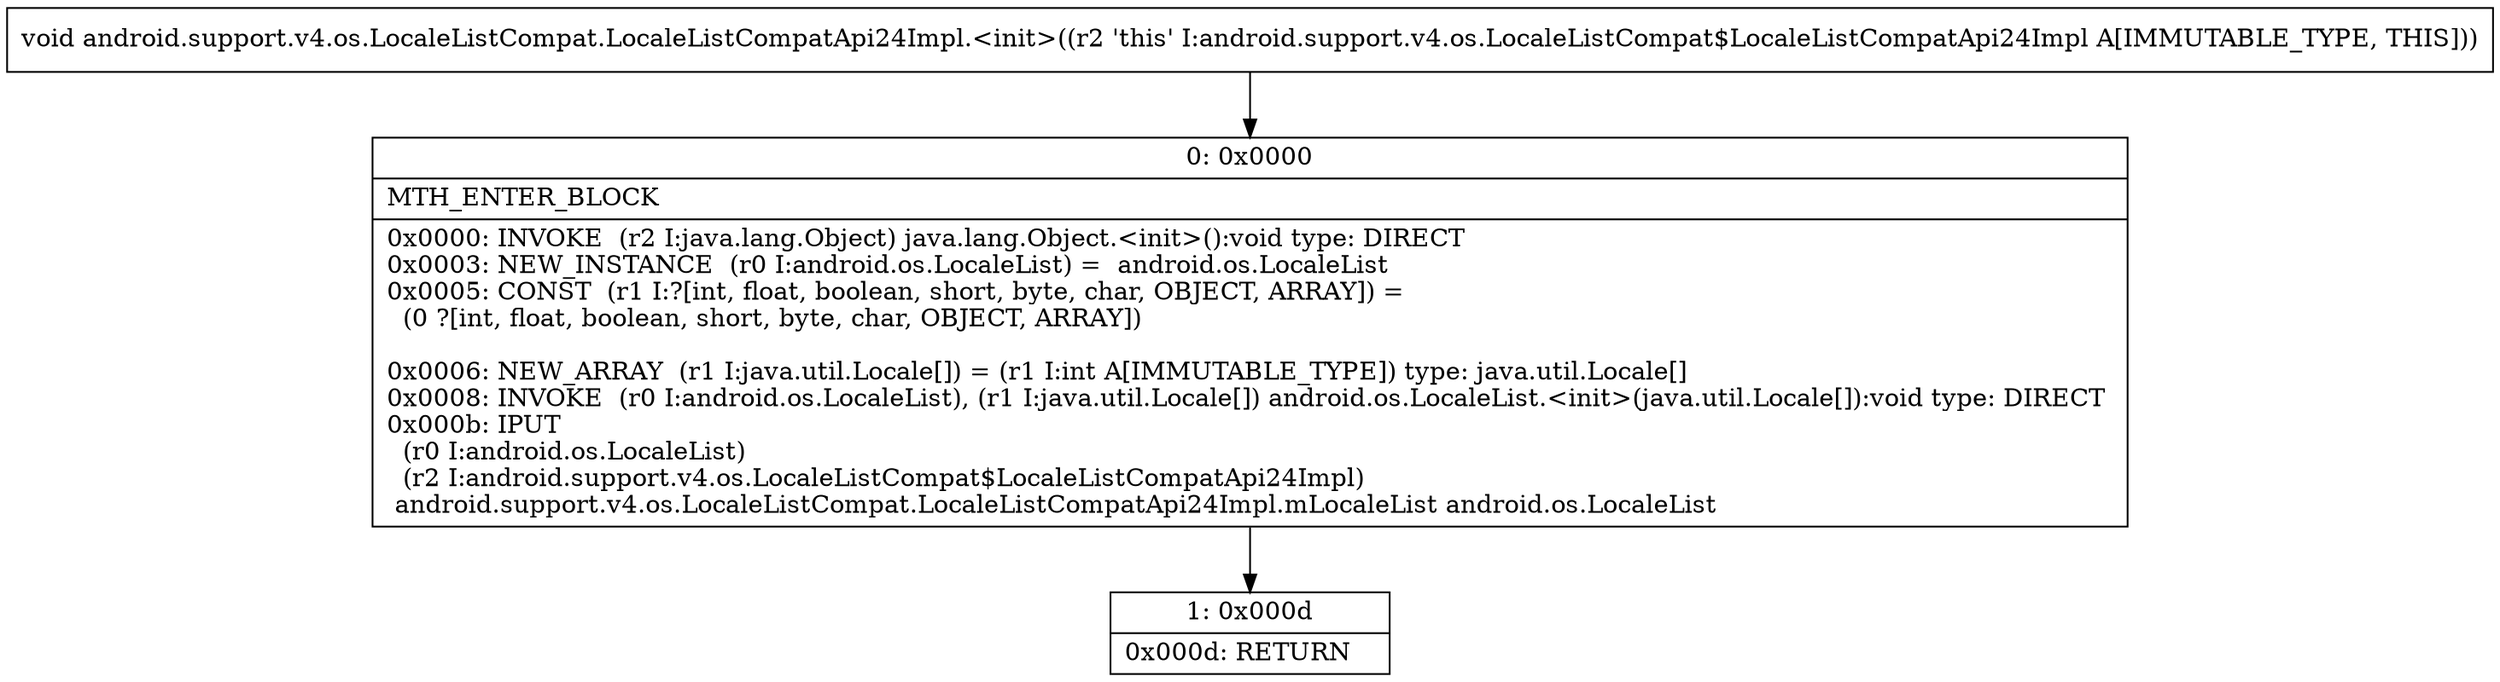 digraph "CFG forandroid.support.v4.os.LocaleListCompat.LocaleListCompatApi24Impl.\<init\>()V" {
Node_0 [shape=record,label="{0\:\ 0x0000|MTH_ENTER_BLOCK\l|0x0000: INVOKE  (r2 I:java.lang.Object) java.lang.Object.\<init\>():void type: DIRECT \l0x0003: NEW_INSTANCE  (r0 I:android.os.LocaleList) =  android.os.LocaleList \l0x0005: CONST  (r1 I:?[int, float, boolean, short, byte, char, OBJECT, ARRAY]) = \l  (0 ?[int, float, boolean, short, byte, char, OBJECT, ARRAY])\l \l0x0006: NEW_ARRAY  (r1 I:java.util.Locale[]) = (r1 I:int A[IMMUTABLE_TYPE]) type: java.util.Locale[] \l0x0008: INVOKE  (r0 I:android.os.LocaleList), (r1 I:java.util.Locale[]) android.os.LocaleList.\<init\>(java.util.Locale[]):void type: DIRECT \l0x000b: IPUT  \l  (r0 I:android.os.LocaleList)\l  (r2 I:android.support.v4.os.LocaleListCompat$LocaleListCompatApi24Impl)\l android.support.v4.os.LocaleListCompat.LocaleListCompatApi24Impl.mLocaleList android.os.LocaleList \l}"];
Node_1 [shape=record,label="{1\:\ 0x000d|0x000d: RETURN   \l}"];
MethodNode[shape=record,label="{void android.support.v4.os.LocaleListCompat.LocaleListCompatApi24Impl.\<init\>((r2 'this' I:android.support.v4.os.LocaleListCompat$LocaleListCompatApi24Impl A[IMMUTABLE_TYPE, THIS])) }"];
MethodNode -> Node_0;
Node_0 -> Node_1;
}

